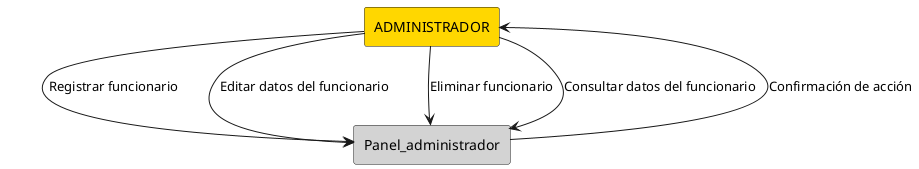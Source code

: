 @startuml
!define RECTANGLE(x) rectangle x

' Definición de colores personalizados
!define COLOR_ADMINISTRADOR #FFD700
!define COLOR_SISTEMA #D3D3D3

' Actores y módulo del sistema
RECTANGLE(ADMINISTRADOR) COLOR_ADMINISTRADOR
RECTANGLE(Panel_administrador) COLOR_SISTEMA

' Relaciones entre el administrador y el sistema
ADMINISTRADOR --> Panel_administrador : Registrar funcionario
ADMINISTRADOR --> Panel_administrador : Editar datos del funcionario
ADMINISTRADOR --> Panel_administrador : Eliminar funcionario
ADMINISTRADOR --> Panel_administrador : Consultar datos del funcionario

Panel_administrador --> ADMINISTRADOR : Confirmación de acción

@enduml
